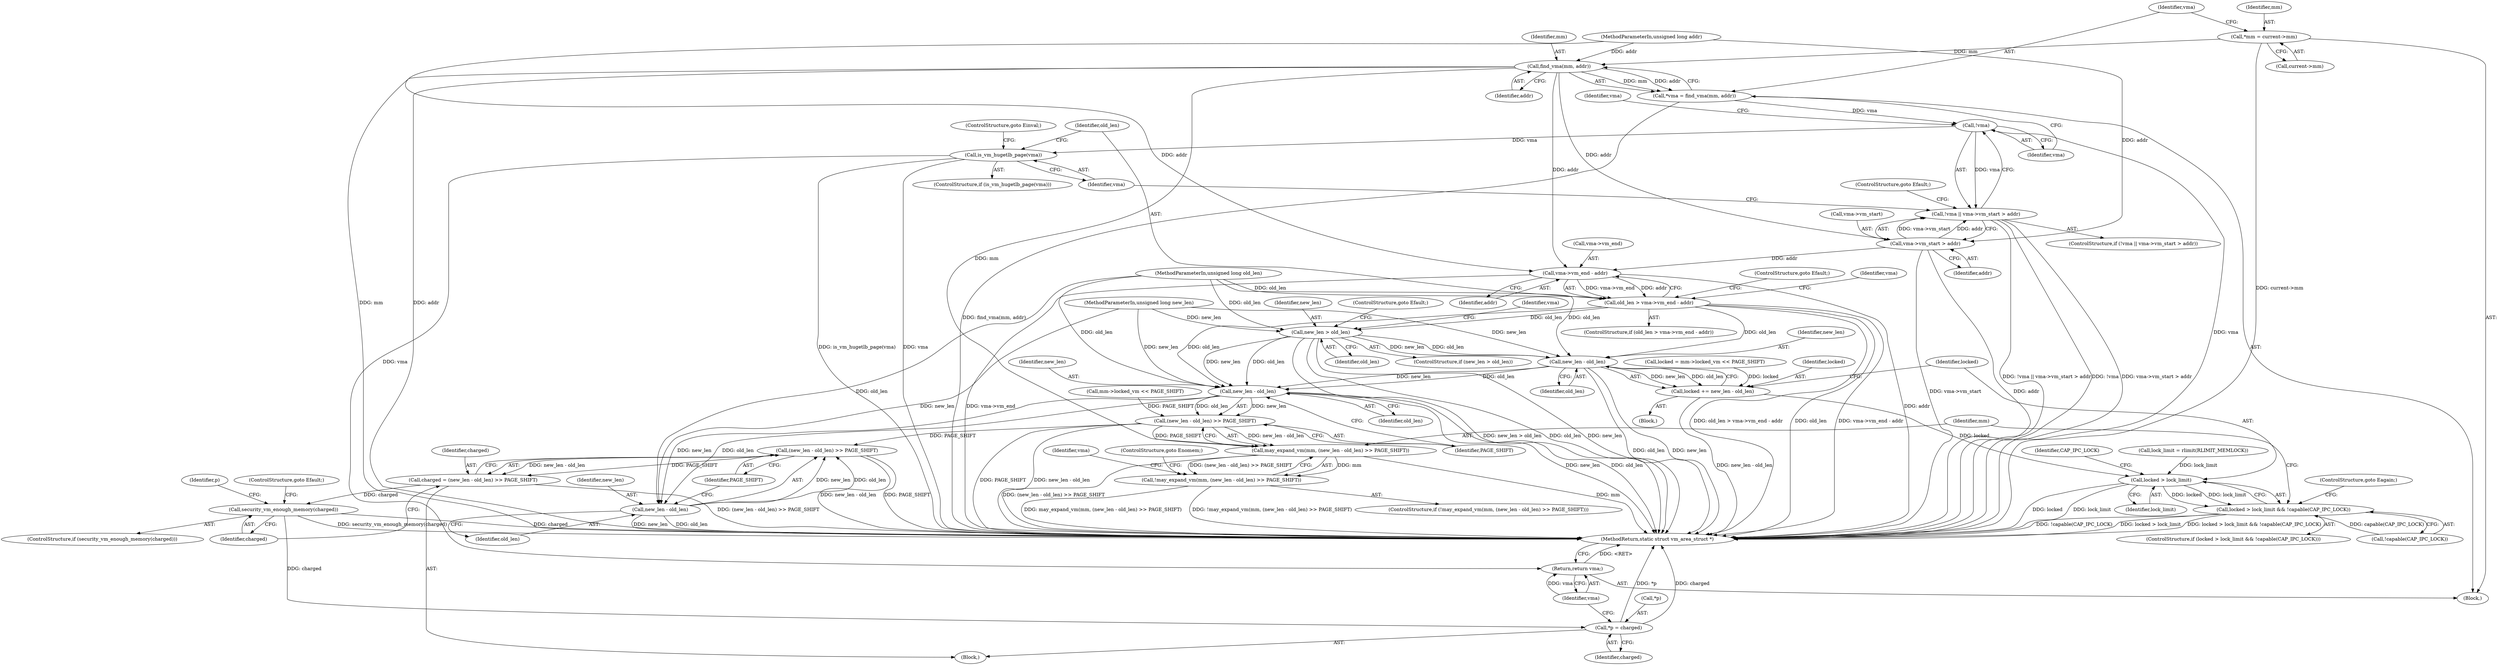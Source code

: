 digraph "1_linux_982134ba62618c2d69fbbbd166d0a11ee3b7e3d8@pointer" {
"1000109" [label="(Call,*mm = current->mm)"];
"1000117" [label="(Call,find_vma(mm, addr))"];
"1000115" [label="(Call,*vma = find_vma(mm, addr))"];
"1000122" [label="(Call,!vma)"];
"1000121" [label="(Call,!vma || vma->vm_start > addr)"];
"1000131" [label="(Call,is_vm_hugetlb_page(vma))"];
"1000224" [label="(Return,return vma;)"];
"1000124" [label="(Call,vma->vm_start > addr)"];
"1000137" [label="(Call,vma->vm_end - addr)"];
"1000135" [label="(Call,old_len > vma->vm_end - addr)"];
"1000153" [label="(Call,new_len > old_len)"];
"1000179" [label="(Call,new_len - old_len)"];
"1000177" [label="(Call,locked += new_len - old_len)"];
"1000184" [label="(Call,locked > lock_limit)"];
"1000183" [label="(Call,locked > lock_limit && !capable(CAP_IPC_LOCK))"];
"1000196" [label="(Call,new_len - old_len)"];
"1000195" [label="(Call,(new_len - old_len) >> PAGE_SHIFT)"];
"1000193" [label="(Call,may_expand_vm(mm, (new_len - old_len) >> PAGE_SHIFT))"];
"1000192" [label="(Call,!may_expand_vm(mm, (new_len - old_len) >> PAGE_SHIFT))"];
"1000211" [label="(Call,(new_len - old_len) >> PAGE_SHIFT)"];
"1000209" [label="(Call,charged = (new_len - old_len) >> PAGE_SHIFT)"];
"1000217" [label="(Call,security_vm_enough_memory(charged))"];
"1000220" [label="(Call,*p = charged)"];
"1000212" [label="(Call,new_len - old_len)"];
"1000222" [label="(Identifier,p)"];
"1000116" [label="(Identifier,vma)"];
"1000192" [label="(Call,!may_expand_vm(mm, (new_len - old_len) >> PAGE_SHIFT))"];
"1000183" [label="(Call,locked > lock_limit && !capable(CAP_IPC_LOCK))"];
"1000219" [label="(ControlStructure,goto Efault;)"];
"1000199" [label="(Identifier,PAGE_SHIFT)"];
"1000125" [label="(Call,vma->vm_start)"];
"1000109" [label="(Call,*mm = current->mm)"];
"1000186" [label="(Identifier,lock_limit)"];
"1000194" [label="(Identifier,mm)"];
"1000105" [label="(MethodParameterIn,unsigned long new_len)"];
"1000110" [label="(Identifier,mm)"];
"1000119" [label="(Identifier,addr)"];
"1000133" [label="(ControlStructure,goto Einval;)"];
"1000134" [label="(ControlStructure,if (old_len > vma->vm_end - addr))"];
"1000166" [label="(Call,locked = mm->locked_vm << PAGE_SHIFT)"];
"1000128" [label="(Identifier,addr)"];
"1000211" [label="(Call,(new_len - old_len) >> PAGE_SHIFT)"];
"1000132" [label="(Identifier,vma)"];
"1000131" [label="(Call,is_vm_hugetlb_page(vma))"];
"1000180" [label="(Identifier,new_len)"];
"1000121" [label="(Call,!vma || vma->vm_start > addr)"];
"1000200" [label="(ControlStructure,goto Enomem;)"];
"1000246" [label="(MethodReturn,static struct vm_area_struct *)"];
"1000181" [label="(Identifier,old_len)"];
"1000223" [label="(Identifier,charged)"];
"1000185" [label="(Identifier,locked)"];
"1000117" [label="(Call,find_vma(mm, addr))"];
"1000137" [label="(Call,vma->vm_end - addr)"];
"1000111" [label="(Call,current->mm)"];
"1000135" [label="(Call,old_len > vma->vm_end - addr)"];
"1000217" [label="(Call,security_vm_enough_memory(charged))"];
"1000204" [label="(Identifier,vma)"];
"1000215" [label="(Identifier,PAGE_SHIFT)"];
"1000104" [label="(MethodParameterIn,unsigned long old_len)"];
"1000163" [label="(Block,)"];
"1000177" [label="(Call,locked += new_len - old_len)"];
"1000216" [label="(ControlStructure,if (security_vm_enough_memory(charged)))"];
"1000168" [label="(Call,mm->locked_vm << PAGE_SHIFT)"];
"1000190" [label="(ControlStructure,goto Eagain;)"];
"1000129" [label="(ControlStructure,goto Efault;)"];
"1000193" [label="(Call,may_expand_vm(mm, (new_len - old_len) >> PAGE_SHIFT))"];
"1000178" [label="(Identifier,locked)"];
"1000124" [label="(Call,vma->vm_start > addr)"];
"1000138" [label="(Call,vma->vm_end)"];
"1000142" [label="(ControlStructure,goto Efault;)"];
"1000115" [label="(Call,*vma = find_vma(mm, addr))"];
"1000210" [label="(Identifier,charged)"];
"1000120" [label="(ControlStructure,if (!vma || vma->vm_start > addr))"];
"1000122" [label="(Call,!vma)"];
"1000220" [label="(Call,*p = charged)"];
"1000103" [label="(MethodParameterIn,unsigned long addr)"];
"1000153" [label="(Call,new_len > old_len)"];
"1000197" [label="(Identifier,new_len)"];
"1000209" [label="(Call,charged = (new_len - old_len) >> PAGE_SHIFT)"];
"1000123" [label="(Identifier,vma)"];
"1000107" [label="(Block,)"];
"1000136" [label="(Identifier,old_len)"];
"1000155" [label="(Identifier,old_len)"];
"1000187" [label="(Call,!capable(CAP_IPC_LOCK))"];
"1000212" [label="(Call,new_len - old_len)"];
"1000126" [label="(Identifier,vma)"];
"1000184" [label="(Call,locked > lock_limit)"];
"1000218" [label="(Identifier,charged)"];
"1000207" [label="(Block,)"];
"1000221" [label="(Call,*p)"];
"1000214" [label="(Identifier,old_len)"];
"1000196" [label="(Call,new_len - old_len)"];
"1000152" [label="(ControlStructure,if (new_len > old_len))"];
"1000189" [label="(Identifier,CAP_IPC_LOCK)"];
"1000225" [label="(Identifier,vma)"];
"1000118" [label="(Identifier,mm)"];
"1000195" [label="(Call,(new_len - old_len) >> PAGE_SHIFT)"];
"1000141" [label="(Identifier,addr)"];
"1000173" [label="(Call,lock_limit = rlimit(RLIMIT_MEMLOCK))"];
"1000182" [label="(ControlStructure,if (locked > lock_limit && !capable(CAP_IPC_LOCK)))"];
"1000156" [label="(ControlStructure,goto Efault;)"];
"1000224" [label="(Return,return vma;)"];
"1000198" [label="(Identifier,old_len)"];
"1000191" [label="(ControlStructure,if (!may_expand_vm(mm, (new_len - old_len) >> PAGE_SHIFT)))"];
"1000179" [label="(Call,new_len - old_len)"];
"1000160" [label="(Identifier,vma)"];
"1000130" [label="(ControlStructure,if (is_vm_hugetlb_page(vma)))"];
"1000146" [label="(Identifier,vma)"];
"1000213" [label="(Identifier,new_len)"];
"1000154" [label="(Identifier,new_len)"];
"1000109" -> "1000107"  [label="AST: "];
"1000109" -> "1000111"  [label="CFG: "];
"1000110" -> "1000109"  [label="AST: "];
"1000111" -> "1000109"  [label="AST: "];
"1000116" -> "1000109"  [label="CFG: "];
"1000109" -> "1000246"  [label="DDG: current->mm"];
"1000109" -> "1000117"  [label="DDG: mm"];
"1000117" -> "1000115"  [label="AST: "];
"1000117" -> "1000119"  [label="CFG: "];
"1000118" -> "1000117"  [label="AST: "];
"1000119" -> "1000117"  [label="AST: "];
"1000115" -> "1000117"  [label="CFG: "];
"1000117" -> "1000246"  [label="DDG: mm"];
"1000117" -> "1000246"  [label="DDG: addr"];
"1000117" -> "1000115"  [label="DDG: mm"];
"1000117" -> "1000115"  [label="DDG: addr"];
"1000103" -> "1000117"  [label="DDG: addr"];
"1000117" -> "1000124"  [label="DDG: addr"];
"1000117" -> "1000137"  [label="DDG: addr"];
"1000117" -> "1000193"  [label="DDG: mm"];
"1000115" -> "1000107"  [label="AST: "];
"1000116" -> "1000115"  [label="AST: "];
"1000123" -> "1000115"  [label="CFG: "];
"1000115" -> "1000246"  [label="DDG: find_vma(mm, addr)"];
"1000115" -> "1000122"  [label="DDG: vma"];
"1000122" -> "1000121"  [label="AST: "];
"1000122" -> "1000123"  [label="CFG: "];
"1000123" -> "1000122"  [label="AST: "];
"1000126" -> "1000122"  [label="CFG: "];
"1000121" -> "1000122"  [label="CFG: "];
"1000122" -> "1000246"  [label="DDG: vma"];
"1000122" -> "1000121"  [label="DDG: vma"];
"1000122" -> "1000131"  [label="DDG: vma"];
"1000121" -> "1000120"  [label="AST: "];
"1000121" -> "1000124"  [label="CFG: "];
"1000124" -> "1000121"  [label="AST: "];
"1000129" -> "1000121"  [label="CFG: "];
"1000132" -> "1000121"  [label="CFG: "];
"1000121" -> "1000246"  [label="DDG: !vma || vma->vm_start > addr"];
"1000121" -> "1000246"  [label="DDG: !vma"];
"1000121" -> "1000246"  [label="DDG: vma->vm_start > addr"];
"1000124" -> "1000121"  [label="DDG: vma->vm_start"];
"1000124" -> "1000121"  [label="DDG: addr"];
"1000131" -> "1000130"  [label="AST: "];
"1000131" -> "1000132"  [label="CFG: "];
"1000132" -> "1000131"  [label="AST: "];
"1000133" -> "1000131"  [label="CFG: "];
"1000136" -> "1000131"  [label="CFG: "];
"1000131" -> "1000246"  [label="DDG: vma"];
"1000131" -> "1000246"  [label="DDG: is_vm_hugetlb_page(vma)"];
"1000131" -> "1000224"  [label="DDG: vma"];
"1000224" -> "1000107"  [label="AST: "];
"1000224" -> "1000225"  [label="CFG: "];
"1000225" -> "1000224"  [label="AST: "];
"1000246" -> "1000224"  [label="CFG: "];
"1000224" -> "1000246"  [label="DDG: <RET>"];
"1000225" -> "1000224"  [label="DDG: vma"];
"1000124" -> "1000128"  [label="CFG: "];
"1000125" -> "1000124"  [label="AST: "];
"1000128" -> "1000124"  [label="AST: "];
"1000124" -> "1000246"  [label="DDG: vma->vm_start"];
"1000124" -> "1000246"  [label="DDG: addr"];
"1000103" -> "1000124"  [label="DDG: addr"];
"1000124" -> "1000137"  [label="DDG: addr"];
"1000137" -> "1000135"  [label="AST: "];
"1000137" -> "1000141"  [label="CFG: "];
"1000138" -> "1000137"  [label="AST: "];
"1000141" -> "1000137"  [label="AST: "];
"1000135" -> "1000137"  [label="CFG: "];
"1000137" -> "1000246"  [label="DDG: addr"];
"1000137" -> "1000246"  [label="DDG: vma->vm_end"];
"1000137" -> "1000135"  [label="DDG: vma->vm_end"];
"1000137" -> "1000135"  [label="DDG: addr"];
"1000103" -> "1000137"  [label="DDG: addr"];
"1000135" -> "1000134"  [label="AST: "];
"1000136" -> "1000135"  [label="AST: "];
"1000142" -> "1000135"  [label="CFG: "];
"1000146" -> "1000135"  [label="CFG: "];
"1000135" -> "1000246"  [label="DDG: old_len > vma->vm_end - addr"];
"1000135" -> "1000246"  [label="DDG: old_len"];
"1000135" -> "1000246"  [label="DDG: vma->vm_end - addr"];
"1000104" -> "1000135"  [label="DDG: old_len"];
"1000135" -> "1000153"  [label="DDG: old_len"];
"1000135" -> "1000179"  [label="DDG: old_len"];
"1000135" -> "1000196"  [label="DDG: old_len"];
"1000153" -> "1000152"  [label="AST: "];
"1000153" -> "1000155"  [label="CFG: "];
"1000154" -> "1000153"  [label="AST: "];
"1000155" -> "1000153"  [label="AST: "];
"1000156" -> "1000153"  [label="CFG: "];
"1000160" -> "1000153"  [label="CFG: "];
"1000153" -> "1000246"  [label="DDG: new_len > old_len"];
"1000153" -> "1000246"  [label="DDG: old_len"];
"1000153" -> "1000246"  [label="DDG: new_len"];
"1000105" -> "1000153"  [label="DDG: new_len"];
"1000104" -> "1000153"  [label="DDG: old_len"];
"1000153" -> "1000179"  [label="DDG: new_len"];
"1000153" -> "1000179"  [label="DDG: old_len"];
"1000153" -> "1000196"  [label="DDG: new_len"];
"1000153" -> "1000196"  [label="DDG: old_len"];
"1000179" -> "1000177"  [label="AST: "];
"1000179" -> "1000181"  [label="CFG: "];
"1000180" -> "1000179"  [label="AST: "];
"1000181" -> "1000179"  [label="AST: "];
"1000177" -> "1000179"  [label="CFG: "];
"1000179" -> "1000246"  [label="DDG: old_len"];
"1000179" -> "1000246"  [label="DDG: new_len"];
"1000179" -> "1000177"  [label="DDG: new_len"];
"1000179" -> "1000177"  [label="DDG: old_len"];
"1000105" -> "1000179"  [label="DDG: new_len"];
"1000104" -> "1000179"  [label="DDG: old_len"];
"1000179" -> "1000196"  [label="DDG: new_len"];
"1000179" -> "1000196"  [label="DDG: old_len"];
"1000177" -> "1000163"  [label="AST: "];
"1000178" -> "1000177"  [label="AST: "];
"1000185" -> "1000177"  [label="CFG: "];
"1000177" -> "1000246"  [label="DDG: new_len - old_len"];
"1000166" -> "1000177"  [label="DDG: locked"];
"1000177" -> "1000184"  [label="DDG: locked"];
"1000184" -> "1000183"  [label="AST: "];
"1000184" -> "1000186"  [label="CFG: "];
"1000185" -> "1000184"  [label="AST: "];
"1000186" -> "1000184"  [label="AST: "];
"1000189" -> "1000184"  [label="CFG: "];
"1000183" -> "1000184"  [label="CFG: "];
"1000184" -> "1000246"  [label="DDG: locked"];
"1000184" -> "1000246"  [label="DDG: lock_limit"];
"1000184" -> "1000183"  [label="DDG: locked"];
"1000184" -> "1000183"  [label="DDG: lock_limit"];
"1000173" -> "1000184"  [label="DDG: lock_limit"];
"1000183" -> "1000182"  [label="AST: "];
"1000183" -> "1000187"  [label="CFG: "];
"1000187" -> "1000183"  [label="AST: "];
"1000190" -> "1000183"  [label="CFG: "];
"1000194" -> "1000183"  [label="CFG: "];
"1000183" -> "1000246"  [label="DDG: !capable(CAP_IPC_LOCK)"];
"1000183" -> "1000246"  [label="DDG: locked > lock_limit"];
"1000183" -> "1000246"  [label="DDG: locked > lock_limit && !capable(CAP_IPC_LOCK)"];
"1000187" -> "1000183"  [label="DDG: capable(CAP_IPC_LOCK)"];
"1000196" -> "1000195"  [label="AST: "];
"1000196" -> "1000198"  [label="CFG: "];
"1000197" -> "1000196"  [label="AST: "];
"1000198" -> "1000196"  [label="AST: "];
"1000199" -> "1000196"  [label="CFG: "];
"1000196" -> "1000246"  [label="DDG: new_len"];
"1000196" -> "1000246"  [label="DDG: old_len"];
"1000196" -> "1000195"  [label="DDG: new_len"];
"1000196" -> "1000195"  [label="DDG: old_len"];
"1000105" -> "1000196"  [label="DDG: new_len"];
"1000104" -> "1000196"  [label="DDG: old_len"];
"1000196" -> "1000212"  [label="DDG: new_len"];
"1000196" -> "1000212"  [label="DDG: old_len"];
"1000195" -> "1000193"  [label="AST: "];
"1000195" -> "1000199"  [label="CFG: "];
"1000199" -> "1000195"  [label="AST: "];
"1000193" -> "1000195"  [label="CFG: "];
"1000195" -> "1000246"  [label="DDG: PAGE_SHIFT"];
"1000195" -> "1000246"  [label="DDG: new_len - old_len"];
"1000195" -> "1000193"  [label="DDG: new_len - old_len"];
"1000195" -> "1000193"  [label="DDG: PAGE_SHIFT"];
"1000168" -> "1000195"  [label="DDG: PAGE_SHIFT"];
"1000195" -> "1000211"  [label="DDG: PAGE_SHIFT"];
"1000193" -> "1000192"  [label="AST: "];
"1000194" -> "1000193"  [label="AST: "];
"1000192" -> "1000193"  [label="CFG: "];
"1000193" -> "1000246"  [label="DDG: mm"];
"1000193" -> "1000246"  [label="DDG: (new_len - old_len) >> PAGE_SHIFT"];
"1000193" -> "1000192"  [label="DDG: mm"];
"1000193" -> "1000192"  [label="DDG: (new_len - old_len) >> PAGE_SHIFT"];
"1000192" -> "1000191"  [label="AST: "];
"1000200" -> "1000192"  [label="CFG: "];
"1000204" -> "1000192"  [label="CFG: "];
"1000192" -> "1000246"  [label="DDG: may_expand_vm(mm, (new_len - old_len) >> PAGE_SHIFT)"];
"1000192" -> "1000246"  [label="DDG: !may_expand_vm(mm, (new_len - old_len) >> PAGE_SHIFT)"];
"1000211" -> "1000209"  [label="AST: "];
"1000211" -> "1000215"  [label="CFG: "];
"1000212" -> "1000211"  [label="AST: "];
"1000215" -> "1000211"  [label="AST: "];
"1000209" -> "1000211"  [label="CFG: "];
"1000211" -> "1000246"  [label="DDG: new_len - old_len"];
"1000211" -> "1000246"  [label="DDG: PAGE_SHIFT"];
"1000211" -> "1000209"  [label="DDG: new_len - old_len"];
"1000211" -> "1000209"  [label="DDG: PAGE_SHIFT"];
"1000212" -> "1000211"  [label="DDG: new_len"];
"1000212" -> "1000211"  [label="DDG: old_len"];
"1000209" -> "1000207"  [label="AST: "];
"1000210" -> "1000209"  [label="AST: "];
"1000218" -> "1000209"  [label="CFG: "];
"1000209" -> "1000246"  [label="DDG: (new_len - old_len) >> PAGE_SHIFT"];
"1000209" -> "1000217"  [label="DDG: charged"];
"1000217" -> "1000216"  [label="AST: "];
"1000217" -> "1000218"  [label="CFG: "];
"1000218" -> "1000217"  [label="AST: "];
"1000219" -> "1000217"  [label="CFG: "];
"1000222" -> "1000217"  [label="CFG: "];
"1000217" -> "1000246"  [label="DDG: security_vm_enough_memory(charged)"];
"1000217" -> "1000246"  [label="DDG: charged"];
"1000217" -> "1000220"  [label="DDG: charged"];
"1000220" -> "1000207"  [label="AST: "];
"1000220" -> "1000223"  [label="CFG: "];
"1000221" -> "1000220"  [label="AST: "];
"1000223" -> "1000220"  [label="AST: "];
"1000225" -> "1000220"  [label="CFG: "];
"1000220" -> "1000246"  [label="DDG: *p"];
"1000220" -> "1000246"  [label="DDG: charged"];
"1000212" -> "1000214"  [label="CFG: "];
"1000213" -> "1000212"  [label="AST: "];
"1000214" -> "1000212"  [label="AST: "];
"1000215" -> "1000212"  [label="CFG: "];
"1000212" -> "1000246"  [label="DDG: old_len"];
"1000212" -> "1000246"  [label="DDG: new_len"];
"1000105" -> "1000212"  [label="DDG: new_len"];
"1000104" -> "1000212"  [label="DDG: old_len"];
}
